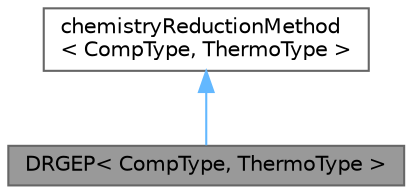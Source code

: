 digraph "DRGEP&lt; CompType, ThermoType &gt;"
{
 // LATEX_PDF_SIZE
  bgcolor="transparent";
  edge [fontname=Helvetica,fontsize=10,labelfontname=Helvetica,labelfontsize=10];
  node [fontname=Helvetica,fontsize=10,shape=box,height=0.2,width=0.4];
  Node1 [id="Node000001",label="DRGEP\< CompType, ThermoType \>",height=0.2,width=0.4,color="gray40", fillcolor="grey60", style="filled", fontcolor="black",tooltip="The DRGEP algorithm [1] is based on."];
  Node2 -> Node1 [id="edge1_Node000001_Node000002",dir="back",color="steelblue1",style="solid",tooltip=" "];
  Node2 [id="Node000002",label="chemistryReductionMethod\l\< CompType, ThermoType \>",height=0.2,width=0.4,color="gray40", fillcolor="white", style="filled",URL="$classFoam_1_1chemistryReductionMethod.html",tooltip="An abstract class for methods of chemical mechanism reduction."];
}
